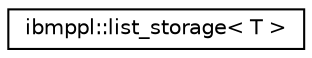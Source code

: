 digraph "Graphical Class Hierarchy"
{
  edge [fontname="Helvetica",fontsize="10",labelfontname="Helvetica",labelfontsize="10"];
  node [fontname="Helvetica",fontsize="10",shape=record];
  rankdir="LR";
  Node1 [label="ibmppl::list_storage\< T \>",height=0.2,width=0.4,color="black", fillcolor="white", style="filled",URL="$classibmppl_1_1list__storage.html"];
}
